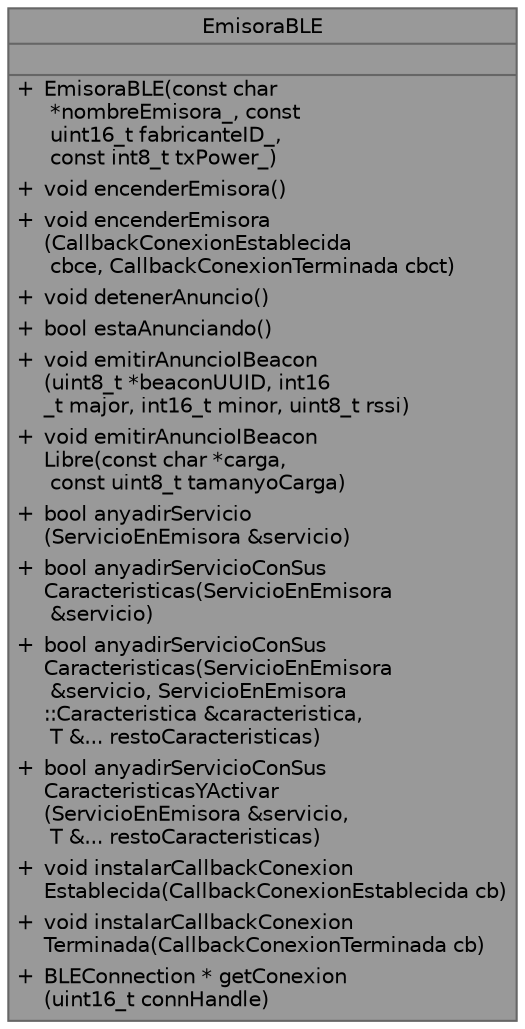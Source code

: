 digraph "EmisoraBLE"
{
 // INTERACTIVE_SVG=YES
 // LATEX_PDF_SIZE
  bgcolor="transparent";
  edge [fontname=Helvetica,fontsize=10,labelfontname=Helvetica,labelfontsize=10];
  node [fontname=Helvetica,fontsize=10,shape=box,height=0.2,width=0.4];
  Node1 [id="Node000001",shape=plain,label=<<TABLE CELLBORDER="0" BORDER="1"><TR><TD COLSPAN="2" CELLPADDING="1" CELLSPACING="0">EmisoraBLE</TD></TR>
<HR/>
<TR><TD COLSPAN="2" CELLPADDING="1" CELLSPACING="0">&nbsp;</TD></TR>
<HR/>
<TR><TD VALIGN="top" CELLPADDING="1" CELLSPACING="0">+</TD><TD VALIGN="top" ALIGN="LEFT" CELLPADDING="1" CELLSPACING="0">EmisoraBLE(const char<BR ALIGN="LEFT"/> *nombreEmisora_, const<BR ALIGN="LEFT"/> uint16_t fabricanteID_,<BR ALIGN="LEFT"/> const int8_t txPower_)<BR ALIGN="LEFT"/></TD></TR>
<TR><TD VALIGN="top" CELLPADDING="1" CELLSPACING="0">+</TD><TD VALIGN="top" ALIGN="LEFT" CELLPADDING="1" CELLSPACING="0">void encenderEmisora()<BR ALIGN="LEFT"/></TD></TR>
<TR><TD VALIGN="top" CELLPADDING="1" CELLSPACING="0">+</TD><TD VALIGN="top" ALIGN="LEFT" CELLPADDING="1" CELLSPACING="0">void encenderEmisora<BR ALIGN="LEFT"/>(CallbackConexionEstablecida<BR ALIGN="LEFT"/> cbce, CallbackConexionTerminada cbct)<BR ALIGN="LEFT"/></TD></TR>
<TR><TD VALIGN="top" CELLPADDING="1" CELLSPACING="0">+</TD><TD VALIGN="top" ALIGN="LEFT" CELLPADDING="1" CELLSPACING="0">void detenerAnuncio()<BR ALIGN="LEFT"/></TD></TR>
<TR><TD VALIGN="top" CELLPADDING="1" CELLSPACING="0">+</TD><TD VALIGN="top" ALIGN="LEFT" CELLPADDING="1" CELLSPACING="0">bool estaAnunciando()<BR ALIGN="LEFT"/></TD></TR>
<TR><TD VALIGN="top" CELLPADDING="1" CELLSPACING="0">+</TD><TD VALIGN="top" ALIGN="LEFT" CELLPADDING="1" CELLSPACING="0">void emitirAnuncioIBeacon<BR ALIGN="LEFT"/>(uint8_t *beaconUUID, int16<BR ALIGN="LEFT"/>_t major, int16_t minor, uint8_t rssi)<BR ALIGN="LEFT"/></TD></TR>
<TR><TD VALIGN="top" CELLPADDING="1" CELLSPACING="0">+</TD><TD VALIGN="top" ALIGN="LEFT" CELLPADDING="1" CELLSPACING="0">void emitirAnuncioIBeacon<BR ALIGN="LEFT"/>Libre(const char *carga,<BR ALIGN="LEFT"/> const uint8_t tamanyoCarga)<BR ALIGN="LEFT"/></TD></TR>
<TR><TD VALIGN="top" CELLPADDING="1" CELLSPACING="0">+</TD><TD VALIGN="top" ALIGN="LEFT" CELLPADDING="1" CELLSPACING="0">bool anyadirServicio<BR ALIGN="LEFT"/>(ServicioEnEmisora &amp;servicio)<BR ALIGN="LEFT"/></TD></TR>
<TR><TD VALIGN="top" CELLPADDING="1" CELLSPACING="0">+</TD><TD VALIGN="top" ALIGN="LEFT" CELLPADDING="1" CELLSPACING="0">bool anyadirServicioConSus<BR ALIGN="LEFT"/>Caracteristicas(ServicioEnEmisora<BR ALIGN="LEFT"/> &amp;servicio)<BR ALIGN="LEFT"/></TD></TR>
<TR><TD VALIGN="top" CELLPADDING="1" CELLSPACING="0">+</TD><TD VALIGN="top" ALIGN="LEFT" CELLPADDING="1" CELLSPACING="0">bool anyadirServicioConSus<BR ALIGN="LEFT"/>Caracteristicas(ServicioEnEmisora<BR ALIGN="LEFT"/> &amp;servicio, ServicioEnEmisora<BR ALIGN="LEFT"/>::Caracteristica &amp;caracteristica,<BR ALIGN="LEFT"/> T &amp;... restoCaracteristicas)<BR ALIGN="LEFT"/></TD></TR>
<TR><TD VALIGN="top" CELLPADDING="1" CELLSPACING="0">+</TD><TD VALIGN="top" ALIGN="LEFT" CELLPADDING="1" CELLSPACING="0">bool anyadirServicioConSus<BR ALIGN="LEFT"/>CaracteristicasYActivar<BR ALIGN="LEFT"/>(ServicioEnEmisora &amp;servicio,<BR ALIGN="LEFT"/> T &amp;... restoCaracteristicas)<BR ALIGN="LEFT"/></TD></TR>
<TR><TD VALIGN="top" CELLPADDING="1" CELLSPACING="0">+</TD><TD VALIGN="top" ALIGN="LEFT" CELLPADDING="1" CELLSPACING="0">void instalarCallbackConexion<BR ALIGN="LEFT"/>Establecida(CallbackConexionEstablecida cb)<BR ALIGN="LEFT"/></TD></TR>
<TR><TD VALIGN="top" CELLPADDING="1" CELLSPACING="0">+</TD><TD VALIGN="top" ALIGN="LEFT" CELLPADDING="1" CELLSPACING="0">void instalarCallbackConexion<BR ALIGN="LEFT"/>Terminada(CallbackConexionTerminada cb)<BR ALIGN="LEFT"/></TD></TR>
<TR><TD VALIGN="top" CELLPADDING="1" CELLSPACING="0">+</TD><TD VALIGN="top" ALIGN="LEFT" CELLPADDING="1" CELLSPACING="0">BLEConnection * getConexion<BR ALIGN="LEFT"/>(uint16_t connHandle)<BR ALIGN="LEFT"/></TD></TR>
</TABLE>>
,height=0.2,width=0.4,color="gray40", fillcolor="grey60", style="filled", fontcolor="black",tooltip="Clase para gestionar la emisora Bluetooth de tipo BLE (Bluetooth Low Energy)."];
}
